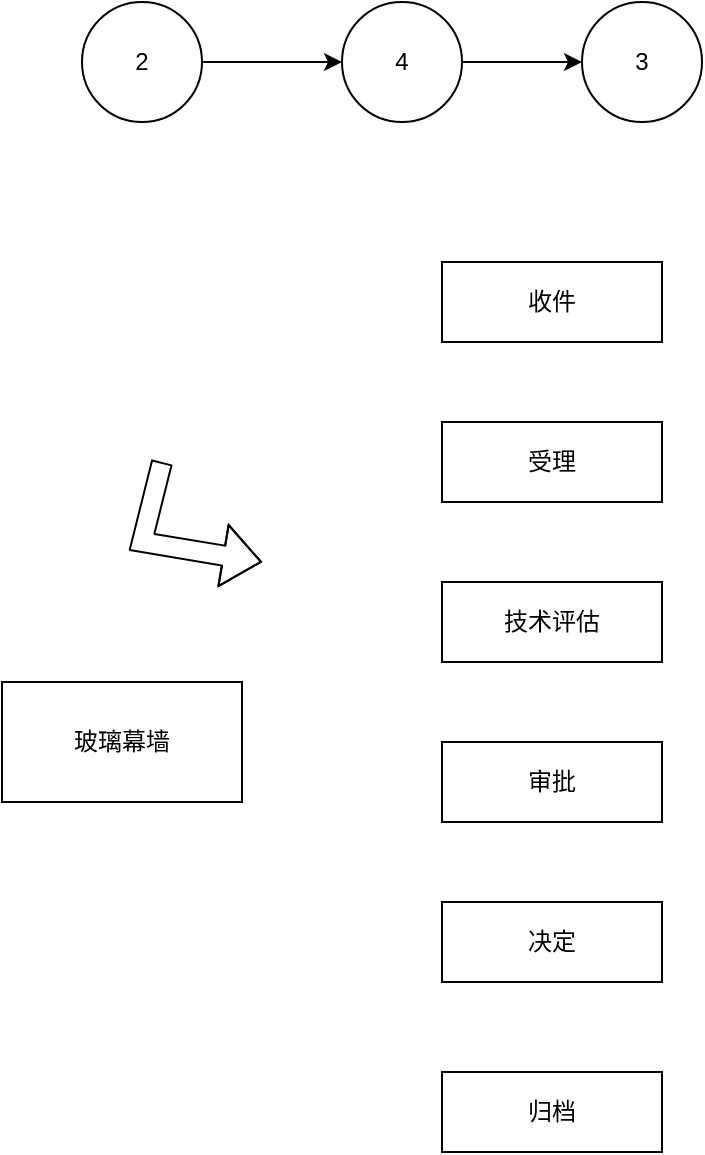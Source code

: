 <mxfile version="22.1.3" type="github">
  <diagram id="PlublSvK_MQphL0xz0bs" name="第 1 页">
    <mxGraphModel dx="1050" dy="530" grid="1" gridSize="10" guides="1" tooltips="1" connect="1" arrows="1" fold="1" page="1" pageScale="1" pageWidth="827" pageHeight="1169" math="0" shadow="0">
      <root>
        <mxCell id="0" />
        <mxCell id="1" parent="0" />
        <mxCell id="Cb63CW3_8sVlidBAX4w5-10" style="edgeStyle=orthogonalEdgeStyle;rounded=0;orthogonalLoop=1;jettySize=auto;html=1;" parent="1" source="Cb63CW3_8sVlidBAX4w5-7" target="Cb63CW3_8sVlidBAX4w5-8" edge="1">
          <mxGeometry relative="1" as="geometry" />
        </mxCell>
        <mxCell id="Cb63CW3_8sVlidBAX4w5-7" value="2" style="ellipse;whiteSpace=wrap;html=1;aspect=fixed;" parent="1" vertex="1">
          <mxGeometry x="60" y="50" width="60" height="60" as="geometry" />
        </mxCell>
        <mxCell id="Cb63CW3_8sVlidBAX4w5-11" style="edgeStyle=orthogonalEdgeStyle;rounded=0;orthogonalLoop=1;jettySize=auto;html=1;entryX=0;entryY=0.5;entryDx=0;entryDy=0;" parent="1" source="Cb63CW3_8sVlidBAX4w5-8" target="Cb63CW3_8sVlidBAX4w5-9" edge="1">
          <mxGeometry relative="1" as="geometry" />
        </mxCell>
        <mxCell id="Cb63CW3_8sVlidBAX4w5-8" value="4" style="ellipse;whiteSpace=wrap;html=1;aspect=fixed;" parent="1" vertex="1">
          <mxGeometry x="190" y="50" width="60" height="60" as="geometry" />
        </mxCell>
        <mxCell id="Cb63CW3_8sVlidBAX4w5-9" value="3" style="ellipse;whiteSpace=wrap;html=1;aspect=fixed;" parent="1" vertex="1">
          <mxGeometry x="310" y="50" width="60" height="60" as="geometry" />
        </mxCell>
        <mxCell id="Cb63CW3_8sVlidBAX4w5-14" value="玻璃幕墙" style="rounded=0;whiteSpace=wrap;html=1;" parent="1" vertex="1">
          <mxGeometry x="20" y="390" width="120" height="60" as="geometry" />
        </mxCell>
        <mxCell id="Cb63CW3_8sVlidBAX4w5-15" value="收件" style="rounded=0;whiteSpace=wrap;html=1;" parent="1" vertex="1">
          <mxGeometry x="240" y="180" width="110" height="40" as="geometry" />
        </mxCell>
        <mxCell id="Cb63CW3_8sVlidBAX4w5-16" value="受理" style="rounded=0;whiteSpace=wrap;html=1;" parent="1" vertex="1">
          <mxGeometry x="240" y="260" width="110" height="40" as="geometry" />
        </mxCell>
        <mxCell id="Cb63CW3_8sVlidBAX4w5-17" value="技术评估" style="rounded=0;whiteSpace=wrap;html=1;" parent="1" vertex="1">
          <mxGeometry x="240" y="340" width="110" height="40" as="geometry" />
        </mxCell>
        <mxCell id="Cb63CW3_8sVlidBAX4w5-18" value="审批" style="rounded=0;whiteSpace=wrap;html=1;" parent="1" vertex="1">
          <mxGeometry x="240" y="420" width="110" height="40" as="geometry" />
        </mxCell>
        <mxCell id="Cb63CW3_8sVlidBAX4w5-19" value="决定" style="rounded=0;whiteSpace=wrap;html=1;" parent="1" vertex="1">
          <mxGeometry x="240" y="500" width="110" height="40" as="geometry" />
        </mxCell>
        <mxCell id="Cb63CW3_8sVlidBAX4w5-20" value="归档" style="rounded=0;whiteSpace=wrap;html=1;" parent="1" vertex="1">
          <mxGeometry x="240" y="585" width="110" height="40" as="geometry" />
        </mxCell>
        <mxCell id="Cb63CW3_8sVlidBAX4w5-22" value="" style="shape=flexArrow;endArrow=classic;html=1;rounded=0;" parent="1" edge="1">
          <mxGeometry width="50" height="50" relative="1" as="geometry">
            <mxPoint x="100" y="280" as="sourcePoint" />
            <mxPoint x="150" y="330" as="targetPoint" />
            <Array as="points">
              <mxPoint x="90" y="320" />
            </Array>
          </mxGeometry>
        </mxCell>
      </root>
    </mxGraphModel>
  </diagram>
</mxfile>

